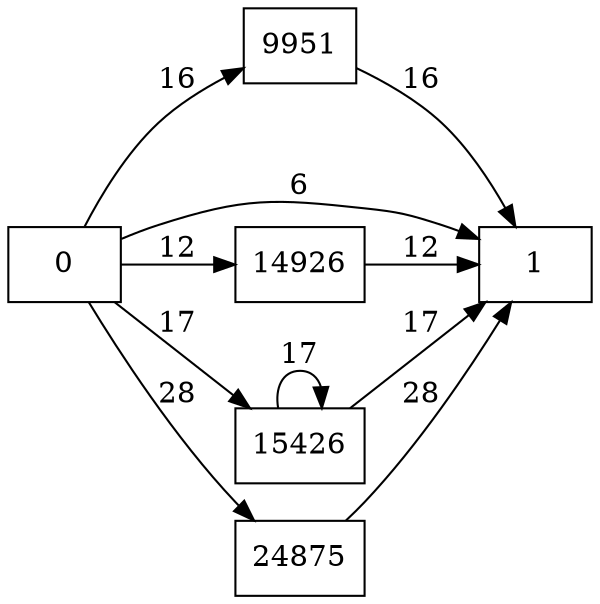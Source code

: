 digraph {
	graph [rankdir=LR]
	node [shape=rectangle]
	9951 -> 1 [label=16]
	14926 -> 1 [label=12]
	15426 -> 15426 [label=17]
	15426 -> 1 [label=17]
	24875 -> 1 [label=28]
	0 -> 1 [label=6]
	0 -> 9951 [label=16]
	0 -> 14926 [label=12]
	0 -> 15426 [label=17]
	0 -> 24875 [label=28]
}
